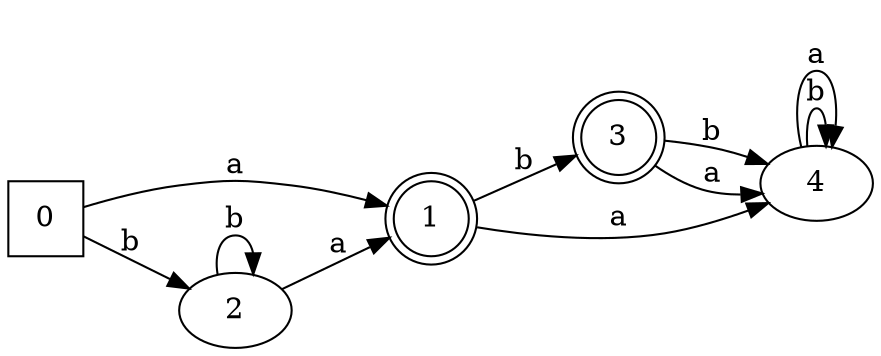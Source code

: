 digraph G {
	rankdir=LR;
	0->1[ label=a ];
	0->2[ label=b ];
	2->2[ label=b ];
	2->1[ label=a ];
	1->3[ label=b ];
	1->4[ label=a ];
	3->4[ label=b ];
	3->4[ label=a ];
	4->4[ label=b ];
	4->4[ label=a ];
	0 [ shape=square ];
	1 [ shape=doublecircle ];
	2;
	3 [ shape=doublecircle ];
	4;

}

